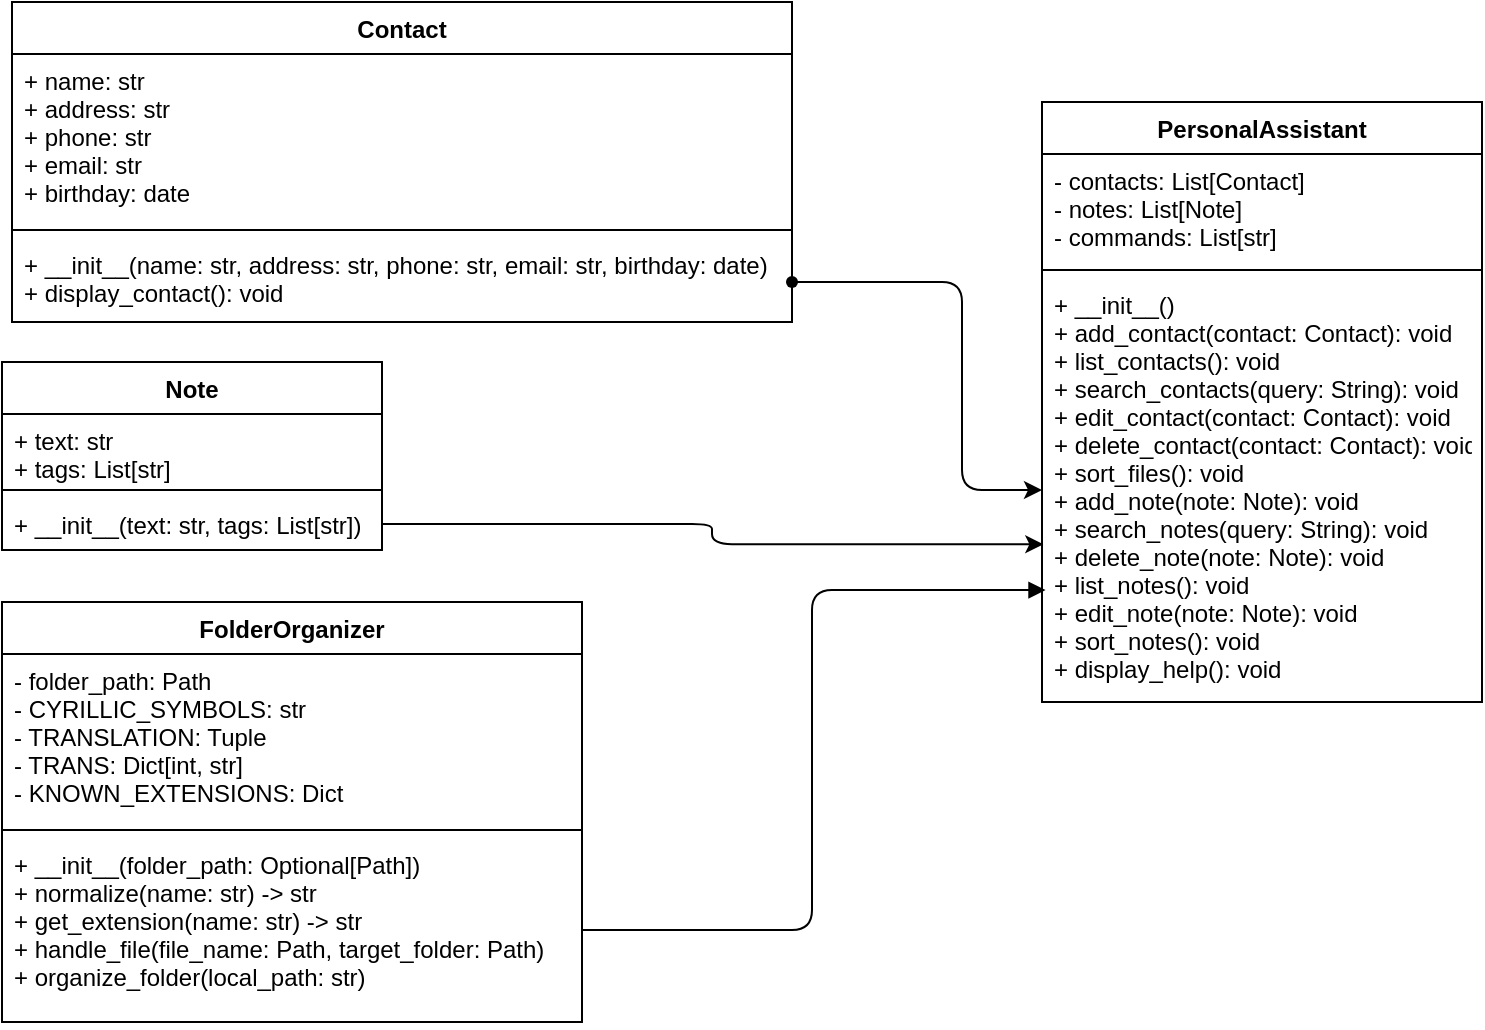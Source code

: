 <mxfile>
    <diagram id="xHXmnf6MHfFNj5W3bq5c" name="Page-1">
        <mxGraphModel dx="782" dy="402" grid="1" gridSize="10" guides="1" tooltips="1" connect="1" arrows="1" fold="1" page="1" pageScale="1" pageWidth="850" pageHeight="1100" background="none" math="0" shadow="0">
            <root>
                <mxCell id="0"/>
                <mxCell id="1" parent="0"/>
                <mxCell id="16" value="FolderOrganizer" style="swimlane;fontStyle=1;align=center;verticalAlign=top;childLayout=stackLayout;horizontal=1;startSize=26;horizontalStack=0;resizeParent=1;resizeParentMax=0;resizeLast=0;collapsible=1;marginBottom=0;" parent="1" vertex="1">
                    <mxGeometry x="30" y="330" width="290" height="210" as="geometry"/>
                </mxCell>
                <mxCell id="17" value="- folder_path: Path&#10;- CYRILLIC_SYMBOLS: str&#10;- TRANSLATION: Tuple&#10;- TRANS: Dict[int, str]&#10;- KNOWN_EXTENSIONS: Dict&#10;" style="text;strokeColor=none;fillColor=none;align=left;verticalAlign=top;spacingLeft=4;spacingRight=4;overflow=hidden;rotatable=0;points=[[0,0.5],[1,0.5]];portConstraint=eastwest;" parent="16" vertex="1">
                    <mxGeometry y="26" width="290" height="84" as="geometry"/>
                </mxCell>
                <mxCell id="18" value="" style="line;strokeWidth=1;fillColor=none;align=left;verticalAlign=middle;spacingTop=-1;spacingLeft=3;spacingRight=3;rotatable=0;labelPosition=right;points=[];portConstraint=eastwest;strokeColor=inherit;" parent="16" vertex="1">
                    <mxGeometry y="110" width="290" height="8" as="geometry"/>
                </mxCell>
                <mxCell id="19" value="+ __init__(folder_path: Optional[Path])&#10;+ normalize(name: str) -&gt; str&#10;+ get_extension(name: str) -&gt; str&#10;+ handle_file(file_name: Path, target_folder: Path)&#10;+ organize_folder(local_path: str)&#10;" style="text;strokeColor=none;fillColor=none;align=left;verticalAlign=top;spacingLeft=4;spacingRight=4;overflow=hidden;rotatable=0;points=[[0,0.5],[1,0.5]];portConstraint=eastwest;" parent="16" vertex="1">
                    <mxGeometry y="118" width="290" height="92" as="geometry"/>
                </mxCell>
                <mxCell id="20" value="Contact" style="swimlane;fontStyle=1;align=center;verticalAlign=top;childLayout=stackLayout;horizontal=1;startSize=26;horizontalStack=0;resizeParent=1;resizeParentMax=0;resizeLast=0;collapsible=1;marginBottom=0;" parent="1" vertex="1">
                    <mxGeometry x="35" y="30" width="390" height="160" as="geometry"/>
                </mxCell>
                <mxCell id="21" value="+ name: str&#10;+ address: str&#10;+ phone: str&#10;+ email: str&#10;+ birthday: date&#10;" style="text;strokeColor=none;fillColor=none;align=left;verticalAlign=top;spacingLeft=4;spacingRight=4;overflow=hidden;rotatable=0;points=[[0,0.5],[1,0.5]];portConstraint=eastwest;" parent="20" vertex="1">
                    <mxGeometry y="26" width="390" height="84" as="geometry"/>
                </mxCell>
                <mxCell id="22" value="" style="line;strokeWidth=1;fillColor=none;align=left;verticalAlign=middle;spacingTop=-1;spacingLeft=3;spacingRight=3;rotatable=0;labelPosition=right;points=[];portConstraint=eastwest;strokeColor=inherit;" parent="20" vertex="1">
                    <mxGeometry y="110" width="390" height="8" as="geometry"/>
                </mxCell>
                <mxCell id="23" value="+ __init__(name: str, address: str, phone: str, email: str, birthday: date)&#10;+ display_contact(): void" style="text;strokeColor=none;fillColor=none;align=left;verticalAlign=top;spacingLeft=4;spacingRight=4;overflow=hidden;rotatable=0;points=[[0,0.5],[1,0.5]];portConstraint=eastwest;" parent="20" vertex="1">
                    <mxGeometry y="118" width="390" height="42" as="geometry"/>
                </mxCell>
                <mxCell id="24" value="Note" style="swimlane;fontStyle=1;align=center;verticalAlign=top;childLayout=stackLayout;horizontal=1;startSize=26;horizontalStack=0;resizeParent=1;resizeParentMax=0;resizeLast=0;collapsible=1;marginBottom=0;" parent="1" vertex="1">
                    <mxGeometry x="30" y="210" width="190" height="94" as="geometry"/>
                </mxCell>
                <mxCell id="25" value="+ text: str&#10;+ tags: List[str]" style="text;strokeColor=none;fillColor=none;align=left;verticalAlign=top;spacingLeft=4;spacingRight=4;overflow=hidden;rotatable=0;points=[[0,0.5],[1,0.5]];portConstraint=eastwest;" parent="24" vertex="1">
                    <mxGeometry y="26" width="190" height="34" as="geometry"/>
                </mxCell>
                <mxCell id="26" value="" style="line;strokeWidth=1;fillColor=none;align=left;verticalAlign=middle;spacingTop=-1;spacingLeft=3;spacingRight=3;rotatable=0;labelPosition=right;points=[];portConstraint=eastwest;strokeColor=inherit;" parent="24" vertex="1">
                    <mxGeometry y="60" width="190" height="8" as="geometry"/>
                </mxCell>
                <mxCell id="27" value="+ __init__(text: str, tags: List[str])" style="text;strokeColor=none;fillColor=none;align=left;verticalAlign=top;spacingLeft=4;spacingRight=4;overflow=hidden;rotatable=0;points=[[0,0.5],[1,0.5]];portConstraint=eastwest;" parent="24" vertex="1">
                    <mxGeometry y="68" width="190" height="26" as="geometry"/>
                </mxCell>
                <mxCell id="28" value="PersonalAssistant" style="swimlane;fontStyle=1;align=center;verticalAlign=top;childLayout=stackLayout;horizontal=1;startSize=26;horizontalStack=0;resizeParent=1;resizeParentMax=0;resizeLast=0;collapsible=1;marginBottom=0;" parent="1" vertex="1">
                    <mxGeometry x="550" y="80" width="220" height="300" as="geometry"/>
                </mxCell>
                <mxCell id="29" value=" - contacts: List[Contact]&#10;- notes: List[Note]&#10;- commands: List[str]" style="text;strokeColor=none;fillColor=none;align=left;verticalAlign=top;spacingLeft=4;spacingRight=4;overflow=hidden;rotatable=0;points=[[0,0.5],[1,0.5]];portConstraint=eastwest;" parent="28" vertex="1">
                    <mxGeometry y="26" width="220" height="54" as="geometry"/>
                </mxCell>
                <mxCell id="30" value="" style="line;strokeWidth=1;fillColor=none;align=left;verticalAlign=middle;spacingTop=-1;spacingLeft=3;spacingRight=3;rotatable=0;labelPosition=right;points=[];portConstraint=eastwest;strokeColor=inherit;" parent="28" vertex="1">
                    <mxGeometry y="80" width="220" height="8" as="geometry"/>
                </mxCell>
                <mxCell id="31" value="+ __init__()&#10;+ add_contact(contact: Contact): void&#10;+ list_contacts(): void&#10;+ search_contacts(query: String): void&#10;+ edit_contact(contact: Contact): void&#10;+ delete_contact(contact: Contact): void&#10;+ sort_files(): void&#10;+ add_note(note: Note): void&#10;+ search_notes(query: String): void&#10;+ delete_note(note: Note): void&#10;+ list_notes(): void&#10;+ edit_note(note: Note): void&#10;+ sort_notes(): void&#10;+ display_help(): void" style="text;strokeColor=none;fillColor=none;align=left;verticalAlign=top;spacingLeft=4;spacingRight=4;overflow=hidden;rotatable=0;points=[[0,0.5],[1,0.5]];portConstraint=eastwest;" parent="28" vertex="1">
                    <mxGeometry y="88" width="220" height="212" as="geometry"/>
                </mxCell>
                <mxCell id="34" value="" style="shape=waypoint;sketch=0;size=6;pointerEvents=1;points=[];fillColor=default;resizable=0;rotatable=0;perimeter=centerPerimeter;snapToPoint=1;verticalAlign=top;fontStyle=1;startSize=26;" parent="1" vertex="1">
                    <mxGeometry x="415" y="160" width="20" height="20" as="geometry"/>
                </mxCell>
                <mxCell id="40" style="edgeStyle=orthogonalEdgeStyle;html=1;exitX=0.003;exitY=0.628;exitDx=0;exitDy=0;entryX=1;entryY=0.5;entryDx=0;entryDy=0;startArrow=classic;startFill=1;elbow=vertical;endArrow=none;endFill=0;exitPerimeter=0;" parent="1" source="31" target="27" edge="1">
                    <mxGeometry relative="1" as="geometry"/>
                </mxCell>
                <mxCell id="42" style="edgeStyle=orthogonalEdgeStyle;html=1;exitX=0;exitY=0.5;exitDx=0;exitDy=0;entryX=1.104;entryY=0.417;entryDx=0;entryDy=0;entryPerimeter=0;startArrow=classic;startFill=1;endArrow=none;endFill=0;elbow=vertical;" parent="1" source="31" target="34" edge="1">
                    <mxGeometry relative="1" as="geometry">
                        <Array as="points">
                            <mxPoint x="510" y="274"/>
                            <mxPoint x="510" y="170"/>
                        </Array>
                    </mxGeometry>
                </mxCell>
                <mxCell id="43" style="edgeStyle=orthogonalEdgeStyle;html=1;exitX=1;exitY=0.5;exitDx=0;exitDy=0;entryX=0.008;entryY=0.736;entryDx=0;entryDy=0;entryPerimeter=0;startArrow=none;startFill=0;endArrow=block;endFill=1;elbow=vertical;" parent="1" source="19" target="31" edge="1">
                    <mxGeometry relative="1" as="geometry"/>
                </mxCell>
            </root>
        </mxGraphModel>
    </diagram>
</mxfile>